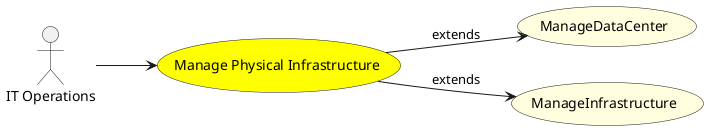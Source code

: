 @startuml


left to right direction

usecase "Manage Physical Infrastructure" as ManagePhysicalInfrastructure #yellow

Actor "IT Operations" as ITOperations

ITOperations --> ManagePhysicalInfrastructure







usecase "ManageDataCenter" as ManageDataCenter #lightyellow

ManagePhysicalInfrastructure --> ManageDataCenter : extends

usecase "ManageInfrastructure" as ManageInfrastructure #lightyellow

ManagePhysicalInfrastructure --> ManageInfrastructure : extends





@enduml
